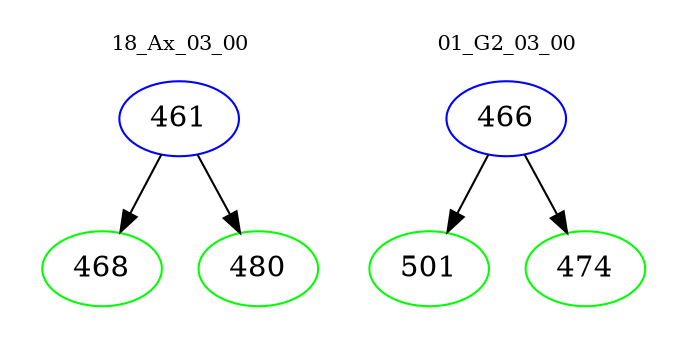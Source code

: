 digraph{
subgraph cluster_0 {
color = white
label = "18_Ax_03_00";
fontsize=10;
T0_461 [label="461", color="blue"]
T0_461 -> T0_468 [color="black"]
T0_468 [label="468", color="green"]
T0_461 -> T0_480 [color="black"]
T0_480 [label="480", color="green"]
}
subgraph cluster_1 {
color = white
label = "01_G2_03_00";
fontsize=10;
T1_466 [label="466", color="blue"]
T1_466 -> T1_501 [color="black"]
T1_501 [label="501", color="green"]
T1_466 -> T1_474 [color="black"]
T1_474 [label="474", color="green"]
}
}
